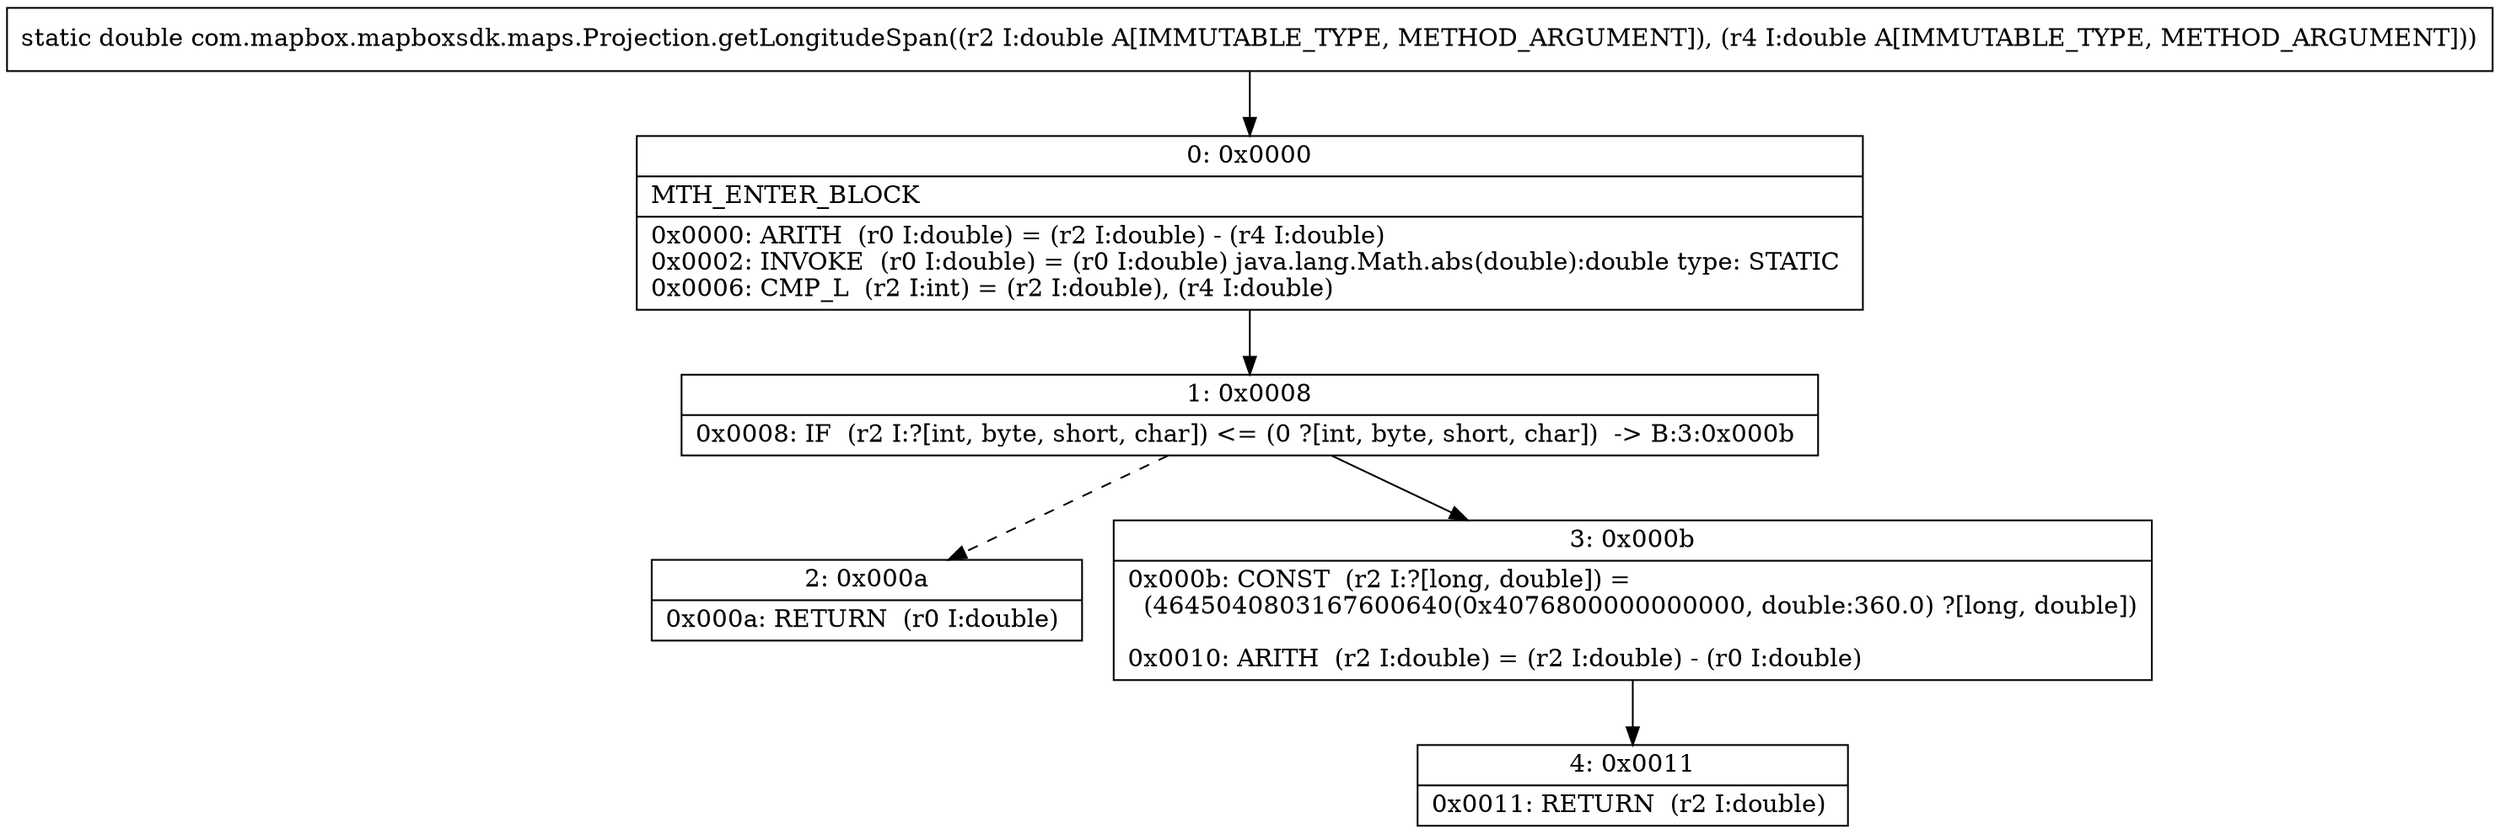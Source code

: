 digraph "CFG forcom.mapbox.mapboxsdk.maps.Projection.getLongitudeSpan(DD)D" {
Node_0 [shape=record,label="{0\:\ 0x0000|MTH_ENTER_BLOCK\l|0x0000: ARITH  (r0 I:double) = (r2 I:double) \- (r4 I:double) \l0x0002: INVOKE  (r0 I:double) = (r0 I:double) java.lang.Math.abs(double):double type: STATIC \l0x0006: CMP_L  (r2 I:int) = (r2 I:double), (r4 I:double) \l}"];
Node_1 [shape=record,label="{1\:\ 0x0008|0x0008: IF  (r2 I:?[int, byte, short, char]) \<= (0 ?[int, byte, short, char])  \-\> B:3:0x000b \l}"];
Node_2 [shape=record,label="{2\:\ 0x000a|0x000a: RETURN  (r0 I:double) \l}"];
Node_3 [shape=record,label="{3\:\ 0x000b|0x000b: CONST  (r2 I:?[long, double]) = \l  (4645040803167600640(0x4076800000000000, double:360.0) ?[long, double])\l \l0x0010: ARITH  (r2 I:double) = (r2 I:double) \- (r0 I:double) \l}"];
Node_4 [shape=record,label="{4\:\ 0x0011|0x0011: RETURN  (r2 I:double) \l}"];
MethodNode[shape=record,label="{static double com.mapbox.mapboxsdk.maps.Projection.getLongitudeSpan((r2 I:double A[IMMUTABLE_TYPE, METHOD_ARGUMENT]), (r4 I:double A[IMMUTABLE_TYPE, METHOD_ARGUMENT])) }"];
MethodNode -> Node_0;
Node_0 -> Node_1;
Node_1 -> Node_2[style=dashed];
Node_1 -> Node_3;
Node_3 -> Node_4;
}

